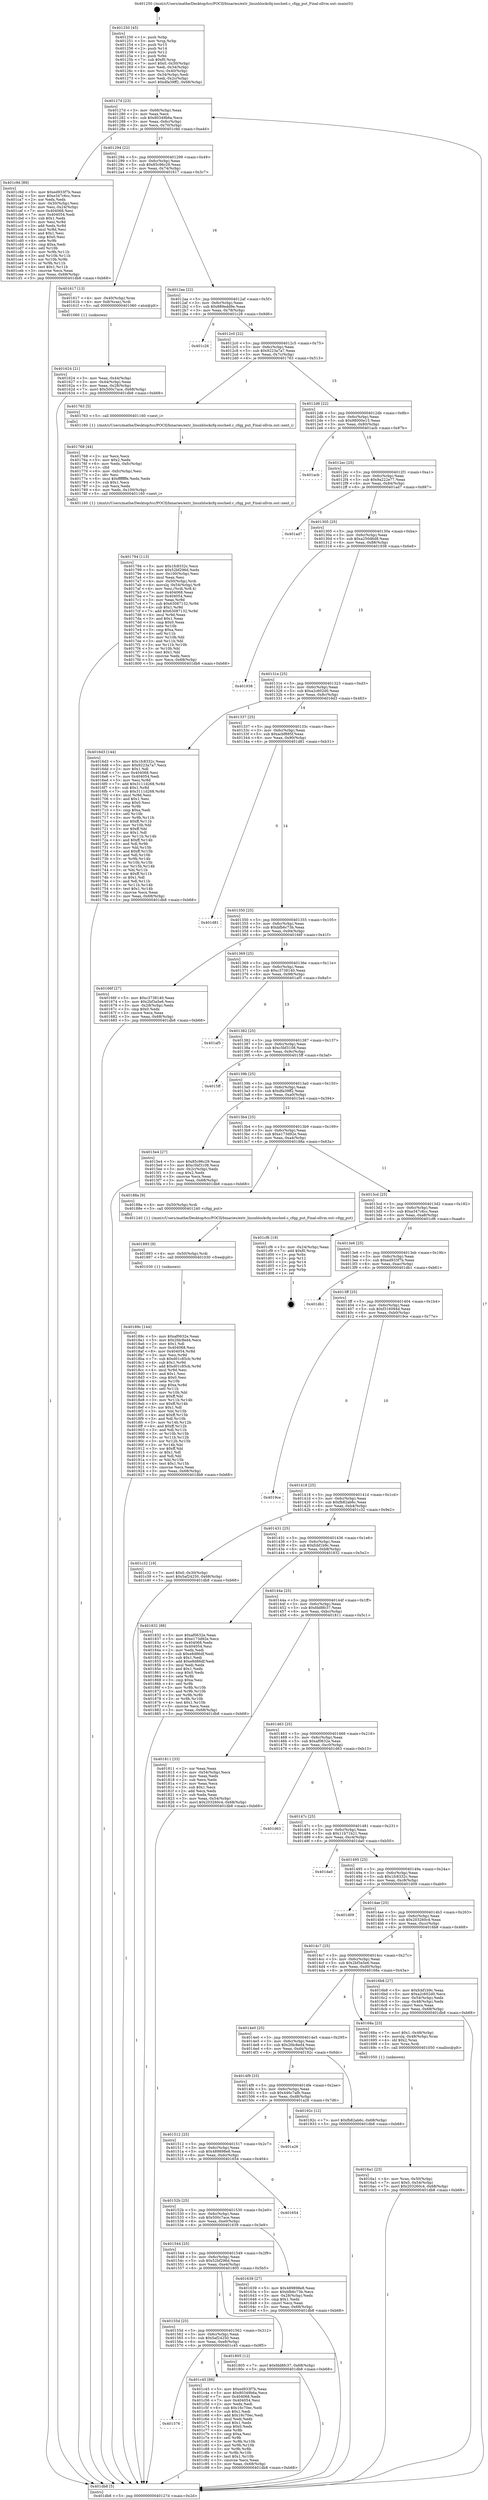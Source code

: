 digraph "0x401250" {
  label = "0x401250 (/mnt/c/Users/mathe/Desktop/tcc/POCII/binaries/extr_linuxblockcfq-iosched.c_cfqg_put_Final-ollvm.out::main(0))"
  labelloc = "t"
  node[shape=record]

  Entry [label="",width=0.3,height=0.3,shape=circle,fillcolor=black,style=filled]
  "0x40127d" [label="{
     0x40127d [23]\l
     | [instrs]\l
     &nbsp;&nbsp;0x40127d \<+3\>: mov -0x68(%rbp),%eax\l
     &nbsp;&nbsp;0x401280 \<+2\>: mov %eax,%ecx\l
     &nbsp;&nbsp;0x401282 \<+6\>: sub $0x80349b6a,%ecx\l
     &nbsp;&nbsp;0x401288 \<+3\>: mov %eax,-0x6c(%rbp)\l
     &nbsp;&nbsp;0x40128b \<+3\>: mov %ecx,-0x70(%rbp)\l
     &nbsp;&nbsp;0x40128e \<+6\>: je 0000000000401c9d \<main+0xa4d\>\l
  }"]
  "0x401c9d" [label="{
     0x401c9d [89]\l
     | [instrs]\l
     &nbsp;&nbsp;0x401c9d \<+5\>: mov $0xed933f7b,%eax\l
     &nbsp;&nbsp;0x401ca2 \<+5\>: mov $0xe347c6cc,%ecx\l
     &nbsp;&nbsp;0x401ca7 \<+2\>: xor %edx,%edx\l
     &nbsp;&nbsp;0x401ca9 \<+3\>: mov -0x30(%rbp),%esi\l
     &nbsp;&nbsp;0x401cac \<+3\>: mov %esi,-0x24(%rbp)\l
     &nbsp;&nbsp;0x401caf \<+7\>: mov 0x404068,%esi\l
     &nbsp;&nbsp;0x401cb6 \<+7\>: mov 0x404054,%edi\l
     &nbsp;&nbsp;0x401cbd \<+3\>: sub $0x1,%edx\l
     &nbsp;&nbsp;0x401cc0 \<+3\>: mov %esi,%r8d\l
     &nbsp;&nbsp;0x401cc3 \<+3\>: add %edx,%r8d\l
     &nbsp;&nbsp;0x401cc6 \<+4\>: imul %r8d,%esi\l
     &nbsp;&nbsp;0x401cca \<+3\>: and $0x1,%esi\l
     &nbsp;&nbsp;0x401ccd \<+3\>: cmp $0x0,%esi\l
     &nbsp;&nbsp;0x401cd0 \<+4\>: sete %r9b\l
     &nbsp;&nbsp;0x401cd4 \<+3\>: cmp $0xa,%edi\l
     &nbsp;&nbsp;0x401cd7 \<+4\>: setl %r10b\l
     &nbsp;&nbsp;0x401cdb \<+3\>: mov %r9b,%r11b\l
     &nbsp;&nbsp;0x401cde \<+3\>: and %r10b,%r11b\l
     &nbsp;&nbsp;0x401ce1 \<+3\>: xor %r10b,%r9b\l
     &nbsp;&nbsp;0x401ce4 \<+3\>: or %r9b,%r11b\l
     &nbsp;&nbsp;0x401ce7 \<+4\>: test $0x1,%r11b\l
     &nbsp;&nbsp;0x401ceb \<+3\>: cmovne %ecx,%eax\l
     &nbsp;&nbsp;0x401cee \<+3\>: mov %eax,-0x68(%rbp)\l
     &nbsp;&nbsp;0x401cf1 \<+5\>: jmp 0000000000401db8 \<main+0xb68\>\l
  }"]
  "0x401294" [label="{
     0x401294 [22]\l
     | [instrs]\l
     &nbsp;&nbsp;0x401294 \<+5\>: jmp 0000000000401299 \<main+0x49\>\l
     &nbsp;&nbsp;0x401299 \<+3\>: mov -0x6c(%rbp),%eax\l
     &nbsp;&nbsp;0x40129c \<+5\>: sub $0x85c96c29,%eax\l
     &nbsp;&nbsp;0x4012a1 \<+3\>: mov %eax,-0x74(%rbp)\l
     &nbsp;&nbsp;0x4012a4 \<+6\>: je 0000000000401617 \<main+0x3c7\>\l
  }"]
  Exit [label="",width=0.3,height=0.3,shape=circle,fillcolor=black,style=filled,peripheries=2]
  "0x401617" [label="{
     0x401617 [13]\l
     | [instrs]\l
     &nbsp;&nbsp;0x401617 \<+4\>: mov -0x40(%rbp),%rax\l
     &nbsp;&nbsp;0x40161b \<+4\>: mov 0x8(%rax),%rdi\l
     &nbsp;&nbsp;0x40161f \<+5\>: call 0000000000401060 \<atoi@plt\>\l
     | [calls]\l
     &nbsp;&nbsp;0x401060 \{1\} (unknown)\l
  }"]
  "0x4012aa" [label="{
     0x4012aa [22]\l
     | [instrs]\l
     &nbsp;&nbsp;0x4012aa \<+5\>: jmp 00000000004012af \<main+0x5f\>\l
     &nbsp;&nbsp;0x4012af \<+3\>: mov -0x6c(%rbp),%eax\l
     &nbsp;&nbsp;0x4012b2 \<+5\>: sub $0x889edd9e,%eax\l
     &nbsp;&nbsp;0x4012b7 \<+3\>: mov %eax,-0x78(%rbp)\l
     &nbsp;&nbsp;0x4012ba \<+6\>: je 0000000000401c26 \<main+0x9d6\>\l
  }"]
  "0x401576" [label="{
     0x401576\l
  }", style=dashed]
  "0x401c26" [label="{
     0x401c26\l
  }", style=dashed]
  "0x4012c0" [label="{
     0x4012c0 [22]\l
     | [instrs]\l
     &nbsp;&nbsp;0x4012c0 \<+5\>: jmp 00000000004012c5 \<main+0x75\>\l
     &nbsp;&nbsp;0x4012c5 \<+3\>: mov -0x6c(%rbp),%eax\l
     &nbsp;&nbsp;0x4012c8 \<+5\>: sub $0x9223a7a7,%eax\l
     &nbsp;&nbsp;0x4012cd \<+3\>: mov %eax,-0x7c(%rbp)\l
     &nbsp;&nbsp;0x4012d0 \<+6\>: je 0000000000401763 \<main+0x513\>\l
  }"]
  "0x401c45" [label="{
     0x401c45 [88]\l
     | [instrs]\l
     &nbsp;&nbsp;0x401c45 \<+5\>: mov $0xed933f7b,%eax\l
     &nbsp;&nbsp;0x401c4a \<+5\>: mov $0x80349b6a,%ecx\l
     &nbsp;&nbsp;0x401c4f \<+7\>: mov 0x404068,%edx\l
     &nbsp;&nbsp;0x401c56 \<+7\>: mov 0x404054,%esi\l
     &nbsp;&nbsp;0x401c5d \<+2\>: mov %edx,%edi\l
     &nbsp;&nbsp;0x401c5f \<+6\>: sub $0x16c70ec,%edi\l
     &nbsp;&nbsp;0x401c65 \<+3\>: sub $0x1,%edi\l
     &nbsp;&nbsp;0x401c68 \<+6\>: add $0x16c70ec,%edi\l
     &nbsp;&nbsp;0x401c6e \<+3\>: imul %edi,%edx\l
     &nbsp;&nbsp;0x401c71 \<+3\>: and $0x1,%edx\l
     &nbsp;&nbsp;0x401c74 \<+3\>: cmp $0x0,%edx\l
     &nbsp;&nbsp;0x401c77 \<+4\>: sete %r8b\l
     &nbsp;&nbsp;0x401c7b \<+3\>: cmp $0xa,%esi\l
     &nbsp;&nbsp;0x401c7e \<+4\>: setl %r9b\l
     &nbsp;&nbsp;0x401c82 \<+3\>: mov %r8b,%r10b\l
     &nbsp;&nbsp;0x401c85 \<+3\>: and %r9b,%r10b\l
     &nbsp;&nbsp;0x401c88 \<+3\>: xor %r9b,%r8b\l
     &nbsp;&nbsp;0x401c8b \<+3\>: or %r8b,%r10b\l
     &nbsp;&nbsp;0x401c8e \<+4\>: test $0x1,%r10b\l
     &nbsp;&nbsp;0x401c92 \<+3\>: cmovne %ecx,%eax\l
     &nbsp;&nbsp;0x401c95 \<+3\>: mov %eax,-0x68(%rbp)\l
     &nbsp;&nbsp;0x401c98 \<+5\>: jmp 0000000000401db8 \<main+0xb68\>\l
  }"]
  "0x401763" [label="{
     0x401763 [5]\l
     | [instrs]\l
     &nbsp;&nbsp;0x401763 \<+5\>: call 0000000000401160 \<next_i\>\l
     | [calls]\l
     &nbsp;&nbsp;0x401160 \{1\} (/mnt/c/Users/mathe/Desktop/tcc/POCII/binaries/extr_linuxblockcfq-iosched.c_cfqg_put_Final-ollvm.out::next_i)\l
  }"]
  "0x4012d6" [label="{
     0x4012d6 [22]\l
     | [instrs]\l
     &nbsp;&nbsp;0x4012d6 \<+5\>: jmp 00000000004012db \<main+0x8b\>\l
     &nbsp;&nbsp;0x4012db \<+3\>: mov -0x6c(%rbp),%eax\l
     &nbsp;&nbsp;0x4012de \<+5\>: sub $0x98000e15,%eax\l
     &nbsp;&nbsp;0x4012e3 \<+3\>: mov %eax,-0x80(%rbp)\l
     &nbsp;&nbsp;0x4012e6 \<+6\>: je 0000000000401acb \<main+0x87b\>\l
  }"]
  "0x40189c" [label="{
     0x40189c [144]\l
     | [instrs]\l
     &nbsp;&nbsp;0x40189c \<+5\>: mov $0xaf0632e,%eax\l
     &nbsp;&nbsp;0x4018a1 \<+5\>: mov $0x2fdc8ed4,%ecx\l
     &nbsp;&nbsp;0x4018a6 \<+2\>: mov $0x1,%dl\l
     &nbsp;&nbsp;0x4018a8 \<+7\>: mov 0x404068,%esi\l
     &nbsp;&nbsp;0x4018af \<+8\>: mov 0x404054,%r8d\l
     &nbsp;&nbsp;0x4018b7 \<+3\>: mov %esi,%r9d\l
     &nbsp;&nbsp;0x4018ba \<+7\>: sub $0xd01c85cb,%r9d\l
     &nbsp;&nbsp;0x4018c1 \<+4\>: sub $0x1,%r9d\l
     &nbsp;&nbsp;0x4018c5 \<+7\>: add $0xd01c85cb,%r9d\l
     &nbsp;&nbsp;0x4018cc \<+4\>: imul %r9d,%esi\l
     &nbsp;&nbsp;0x4018d0 \<+3\>: and $0x1,%esi\l
     &nbsp;&nbsp;0x4018d3 \<+3\>: cmp $0x0,%esi\l
     &nbsp;&nbsp;0x4018d6 \<+4\>: sete %r10b\l
     &nbsp;&nbsp;0x4018da \<+4\>: cmp $0xa,%r8d\l
     &nbsp;&nbsp;0x4018de \<+4\>: setl %r11b\l
     &nbsp;&nbsp;0x4018e2 \<+3\>: mov %r10b,%bl\l
     &nbsp;&nbsp;0x4018e5 \<+3\>: xor $0xff,%bl\l
     &nbsp;&nbsp;0x4018e8 \<+3\>: mov %r11b,%r14b\l
     &nbsp;&nbsp;0x4018eb \<+4\>: xor $0xff,%r14b\l
     &nbsp;&nbsp;0x4018ef \<+3\>: xor $0x1,%dl\l
     &nbsp;&nbsp;0x4018f2 \<+3\>: mov %bl,%r15b\l
     &nbsp;&nbsp;0x4018f5 \<+4\>: and $0xff,%r15b\l
     &nbsp;&nbsp;0x4018f9 \<+3\>: and %dl,%r10b\l
     &nbsp;&nbsp;0x4018fc \<+3\>: mov %r14b,%r12b\l
     &nbsp;&nbsp;0x4018ff \<+4\>: and $0xff,%r12b\l
     &nbsp;&nbsp;0x401903 \<+3\>: and %dl,%r11b\l
     &nbsp;&nbsp;0x401906 \<+3\>: or %r10b,%r15b\l
     &nbsp;&nbsp;0x401909 \<+3\>: or %r11b,%r12b\l
     &nbsp;&nbsp;0x40190c \<+3\>: xor %r12b,%r15b\l
     &nbsp;&nbsp;0x40190f \<+3\>: or %r14b,%bl\l
     &nbsp;&nbsp;0x401912 \<+3\>: xor $0xff,%bl\l
     &nbsp;&nbsp;0x401915 \<+3\>: or $0x1,%dl\l
     &nbsp;&nbsp;0x401918 \<+2\>: and %dl,%bl\l
     &nbsp;&nbsp;0x40191a \<+3\>: or %bl,%r15b\l
     &nbsp;&nbsp;0x40191d \<+4\>: test $0x1,%r15b\l
     &nbsp;&nbsp;0x401921 \<+3\>: cmovne %ecx,%eax\l
     &nbsp;&nbsp;0x401924 \<+3\>: mov %eax,-0x68(%rbp)\l
     &nbsp;&nbsp;0x401927 \<+5\>: jmp 0000000000401db8 \<main+0xb68\>\l
  }"]
  "0x401acb" [label="{
     0x401acb\l
  }", style=dashed]
  "0x4012ec" [label="{
     0x4012ec [25]\l
     | [instrs]\l
     &nbsp;&nbsp;0x4012ec \<+5\>: jmp 00000000004012f1 \<main+0xa1\>\l
     &nbsp;&nbsp;0x4012f1 \<+3\>: mov -0x6c(%rbp),%eax\l
     &nbsp;&nbsp;0x4012f4 \<+5\>: sub $0x9a222e77,%eax\l
     &nbsp;&nbsp;0x4012f9 \<+6\>: mov %eax,-0x84(%rbp)\l
     &nbsp;&nbsp;0x4012ff \<+6\>: je 0000000000401ad7 \<main+0x887\>\l
  }"]
  "0x401893" [label="{
     0x401893 [9]\l
     | [instrs]\l
     &nbsp;&nbsp;0x401893 \<+4\>: mov -0x50(%rbp),%rdi\l
     &nbsp;&nbsp;0x401897 \<+5\>: call 0000000000401030 \<free@plt\>\l
     | [calls]\l
     &nbsp;&nbsp;0x401030 \{1\} (unknown)\l
  }"]
  "0x401ad7" [label="{
     0x401ad7\l
  }", style=dashed]
  "0x401305" [label="{
     0x401305 [25]\l
     | [instrs]\l
     &nbsp;&nbsp;0x401305 \<+5\>: jmp 000000000040130a \<main+0xba\>\l
     &nbsp;&nbsp;0x40130a \<+3\>: mov -0x6c(%rbp),%eax\l
     &nbsp;&nbsp;0x40130d \<+5\>: sub $0xa250d6d8,%eax\l
     &nbsp;&nbsp;0x401312 \<+6\>: mov %eax,-0x88(%rbp)\l
     &nbsp;&nbsp;0x401318 \<+6\>: je 0000000000401938 \<main+0x6e8\>\l
  }"]
  "0x40155d" [label="{
     0x40155d [25]\l
     | [instrs]\l
     &nbsp;&nbsp;0x40155d \<+5\>: jmp 0000000000401562 \<main+0x312\>\l
     &nbsp;&nbsp;0x401562 \<+3\>: mov -0x6c(%rbp),%eax\l
     &nbsp;&nbsp;0x401565 \<+5\>: sub $0x5af24250,%eax\l
     &nbsp;&nbsp;0x40156a \<+6\>: mov %eax,-0xe8(%rbp)\l
     &nbsp;&nbsp;0x401570 \<+6\>: je 0000000000401c45 \<main+0x9f5\>\l
  }"]
  "0x401938" [label="{
     0x401938\l
  }", style=dashed]
  "0x40131e" [label="{
     0x40131e [25]\l
     | [instrs]\l
     &nbsp;&nbsp;0x40131e \<+5\>: jmp 0000000000401323 \<main+0xd3\>\l
     &nbsp;&nbsp;0x401323 \<+3\>: mov -0x6c(%rbp),%eax\l
     &nbsp;&nbsp;0x401326 \<+5\>: sub $0xa2c602d0,%eax\l
     &nbsp;&nbsp;0x40132b \<+6\>: mov %eax,-0x8c(%rbp)\l
     &nbsp;&nbsp;0x401331 \<+6\>: je 00000000004016d3 \<main+0x483\>\l
  }"]
  "0x401805" [label="{
     0x401805 [12]\l
     | [instrs]\l
     &nbsp;&nbsp;0x401805 \<+7\>: movl $0xfdd8fc37,-0x68(%rbp)\l
     &nbsp;&nbsp;0x40180c \<+5\>: jmp 0000000000401db8 \<main+0xb68\>\l
  }"]
  "0x4016d3" [label="{
     0x4016d3 [144]\l
     | [instrs]\l
     &nbsp;&nbsp;0x4016d3 \<+5\>: mov $0x1fc8332c,%eax\l
     &nbsp;&nbsp;0x4016d8 \<+5\>: mov $0x9223a7a7,%ecx\l
     &nbsp;&nbsp;0x4016dd \<+2\>: mov $0x1,%dl\l
     &nbsp;&nbsp;0x4016df \<+7\>: mov 0x404068,%esi\l
     &nbsp;&nbsp;0x4016e6 \<+7\>: mov 0x404054,%edi\l
     &nbsp;&nbsp;0x4016ed \<+3\>: mov %esi,%r8d\l
     &nbsp;&nbsp;0x4016f0 \<+7\>: add $0x3111d268,%r8d\l
     &nbsp;&nbsp;0x4016f7 \<+4\>: sub $0x1,%r8d\l
     &nbsp;&nbsp;0x4016fb \<+7\>: sub $0x3111d268,%r8d\l
     &nbsp;&nbsp;0x401702 \<+4\>: imul %r8d,%esi\l
     &nbsp;&nbsp;0x401706 \<+3\>: and $0x1,%esi\l
     &nbsp;&nbsp;0x401709 \<+3\>: cmp $0x0,%esi\l
     &nbsp;&nbsp;0x40170c \<+4\>: sete %r9b\l
     &nbsp;&nbsp;0x401710 \<+3\>: cmp $0xa,%edi\l
     &nbsp;&nbsp;0x401713 \<+4\>: setl %r10b\l
     &nbsp;&nbsp;0x401717 \<+3\>: mov %r9b,%r11b\l
     &nbsp;&nbsp;0x40171a \<+4\>: xor $0xff,%r11b\l
     &nbsp;&nbsp;0x40171e \<+3\>: mov %r10b,%bl\l
     &nbsp;&nbsp;0x401721 \<+3\>: xor $0xff,%bl\l
     &nbsp;&nbsp;0x401724 \<+3\>: xor $0x1,%dl\l
     &nbsp;&nbsp;0x401727 \<+3\>: mov %r11b,%r14b\l
     &nbsp;&nbsp;0x40172a \<+4\>: and $0xff,%r14b\l
     &nbsp;&nbsp;0x40172e \<+3\>: and %dl,%r9b\l
     &nbsp;&nbsp;0x401731 \<+3\>: mov %bl,%r15b\l
     &nbsp;&nbsp;0x401734 \<+4\>: and $0xff,%r15b\l
     &nbsp;&nbsp;0x401738 \<+3\>: and %dl,%r10b\l
     &nbsp;&nbsp;0x40173b \<+3\>: or %r9b,%r14b\l
     &nbsp;&nbsp;0x40173e \<+3\>: or %r10b,%r15b\l
     &nbsp;&nbsp;0x401741 \<+3\>: xor %r15b,%r14b\l
     &nbsp;&nbsp;0x401744 \<+3\>: or %bl,%r11b\l
     &nbsp;&nbsp;0x401747 \<+4\>: xor $0xff,%r11b\l
     &nbsp;&nbsp;0x40174b \<+3\>: or $0x1,%dl\l
     &nbsp;&nbsp;0x40174e \<+3\>: and %dl,%r11b\l
     &nbsp;&nbsp;0x401751 \<+3\>: or %r11b,%r14b\l
     &nbsp;&nbsp;0x401754 \<+4\>: test $0x1,%r14b\l
     &nbsp;&nbsp;0x401758 \<+3\>: cmovne %ecx,%eax\l
     &nbsp;&nbsp;0x40175b \<+3\>: mov %eax,-0x68(%rbp)\l
     &nbsp;&nbsp;0x40175e \<+5\>: jmp 0000000000401db8 \<main+0xb68\>\l
  }"]
  "0x401337" [label="{
     0x401337 [25]\l
     | [instrs]\l
     &nbsp;&nbsp;0x401337 \<+5\>: jmp 000000000040133c \<main+0xec\>\l
     &nbsp;&nbsp;0x40133c \<+3\>: mov -0x6c(%rbp),%eax\l
     &nbsp;&nbsp;0x40133f \<+5\>: sub $0xacbf885f,%eax\l
     &nbsp;&nbsp;0x401344 \<+6\>: mov %eax,-0x90(%rbp)\l
     &nbsp;&nbsp;0x40134a \<+6\>: je 0000000000401d81 \<main+0xb31\>\l
  }"]
  "0x401794" [label="{
     0x401794 [113]\l
     | [instrs]\l
     &nbsp;&nbsp;0x401794 \<+5\>: mov $0x1fc8332c,%ecx\l
     &nbsp;&nbsp;0x401799 \<+5\>: mov $0x52bf296d,%edx\l
     &nbsp;&nbsp;0x40179e \<+6\>: mov -0x100(%rbp),%esi\l
     &nbsp;&nbsp;0x4017a4 \<+3\>: imul %eax,%esi\l
     &nbsp;&nbsp;0x4017a7 \<+4\>: mov -0x50(%rbp),%rdi\l
     &nbsp;&nbsp;0x4017ab \<+4\>: movslq -0x54(%rbp),%r8\l
     &nbsp;&nbsp;0x4017af \<+4\>: mov %esi,(%rdi,%r8,4)\l
     &nbsp;&nbsp;0x4017b3 \<+7\>: mov 0x404068,%eax\l
     &nbsp;&nbsp;0x4017ba \<+7\>: mov 0x404054,%esi\l
     &nbsp;&nbsp;0x4017c1 \<+3\>: mov %eax,%r9d\l
     &nbsp;&nbsp;0x4017c4 \<+7\>: sub $0x63087132,%r9d\l
     &nbsp;&nbsp;0x4017cb \<+4\>: sub $0x1,%r9d\l
     &nbsp;&nbsp;0x4017cf \<+7\>: add $0x63087132,%r9d\l
     &nbsp;&nbsp;0x4017d6 \<+4\>: imul %r9d,%eax\l
     &nbsp;&nbsp;0x4017da \<+3\>: and $0x1,%eax\l
     &nbsp;&nbsp;0x4017dd \<+3\>: cmp $0x0,%eax\l
     &nbsp;&nbsp;0x4017e0 \<+4\>: sete %r10b\l
     &nbsp;&nbsp;0x4017e4 \<+3\>: cmp $0xa,%esi\l
     &nbsp;&nbsp;0x4017e7 \<+4\>: setl %r11b\l
     &nbsp;&nbsp;0x4017eb \<+3\>: mov %r10b,%bl\l
     &nbsp;&nbsp;0x4017ee \<+3\>: and %r11b,%bl\l
     &nbsp;&nbsp;0x4017f1 \<+3\>: xor %r11b,%r10b\l
     &nbsp;&nbsp;0x4017f4 \<+3\>: or %r10b,%bl\l
     &nbsp;&nbsp;0x4017f7 \<+3\>: test $0x1,%bl\l
     &nbsp;&nbsp;0x4017fa \<+3\>: cmovne %edx,%ecx\l
     &nbsp;&nbsp;0x4017fd \<+3\>: mov %ecx,-0x68(%rbp)\l
     &nbsp;&nbsp;0x401800 \<+5\>: jmp 0000000000401db8 \<main+0xb68\>\l
  }"]
  "0x401d81" [label="{
     0x401d81\l
  }", style=dashed]
  "0x401350" [label="{
     0x401350 [25]\l
     | [instrs]\l
     &nbsp;&nbsp;0x401350 \<+5\>: jmp 0000000000401355 \<main+0x105\>\l
     &nbsp;&nbsp;0x401355 \<+3\>: mov -0x6c(%rbp),%eax\l
     &nbsp;&nbsp;0x401358 \<+5\>: sub $0xbfb6c73b,%eax\l
     &nbsp;&nbsp;0x40135d \<+6\>: mov %eax,-0x94(%rbp)\l
     &nbsp;&nbsp;0x401363 \<+6\>: je 000000000040166f \<main+0x41f\>\l
  }"]
  "0x401768" [label="{
     0x401768 [44]\l
     | [instrs]\l
     &nbsp;&nbsp;0x401768 \<+2\>: xor %ecx,%ecx\l
     &nbsp;&nbsp;0x40176a \<+5\>: mov $0x2,%edx\l
     &nbsp;&nbsp;0x40176f \<+6\>: mov %edx,-0xfc(%rbp)\l
     &nbsp;&nbsp;0x401775 \<+1\>: cltd\l
     &nbsp;&nbsp;0x401776 \<+6\>: mov -0xfc(%rbp),%esi\l
     &nbsp;&nbsp;0x40177c \<+2\>: idiv %esi\l
     &nbsp;&nbsp;0x40177e \<+6\>: imul $0xfffffffe,%edx,%edx\l
     &nbsp;&nbsp;0x401784 \<+3\>: sub $0x1,%ecx\l
     &nbsp;&nbsp;0x401787 \<+2\>: sub %ecx,%edx\l
     &nbsp;&nbsp;0x401789 \<+6\>: mov %edx,-0x100(%rbp)\l
     &nbsp;&nbsp;0x40178f \<+5\>: call 0000000000401160 \<next_i\>\l
     | [calls]\l
     &nbsp;&nbsp;0x401160 \{1\} (/mnt/c/Users/mathe/Desktop/tcc/POCII/binaries/extr_linuxblockcfq-iosched.c_cfqg_put_Final-ollvm.out::next_i)\l
  }"]
  "0x40166f" [label="{
     0x40166f [27]\l
     | [instrs]\l
     &nbsp;&nbsp;0x40166f \<+5\>: mov $0xc3738140,%eax\l
     &nbsp;&nbsp;0x401674 \<+5\>: mov $0x2bf3a5e6,%ecx\l
     &nbsp;&nbsp;0x401679 \<+3\>: mov -0x28(%rbp),%edx\l
     &nbsp;&nbsp;0x40167c \<+3\>: cmp $0x0,%edx\l
     &nbsp;&nbsp;0x40167f \<+3\>: cmove %ecx,%eax\l
     &nbsp;&nbsp;0x401682 \<+3\>: mov %eax,-0x68(%rbp)\l
     &nbsp;&nbsp;0x401685 \<+5\>: jmp 0000000000401db8 \<main+0xb68\>\l
  }"]
  "0x401369" [label="{
     0x401369 [25]\l
     | [instrs]\l
     &nbsp;&nbsp;0x401369 \<+5\>: jmp 000000000040136e \<main+0x11e\>\l
     &nbsp;&nbsp;0x40136e \<+3\>: mov -0x6c(%rbp),%eax\l
     &nbsp;&nbsp;0x401371 \<+5\>: sub $0xc3738140,%eax\l
     &nbsp;&nbsp;0x401376 \<+6\>: mov %eax,-0x98(%rbp)\l
     &nbsp;&nbsp;0x40137c \<+6\>: je 0000000000401af5 \<main+0x8a5\>\l
  }"]
  "0x4016a1" [label="{
     0x4016a1 [23]\l
     | [instrs]\l
     &nbsp;&nbsp;0x4016a1 \<+4\>: mov %rax,-0x50(%rbp)\l
     &nbsp;&nbsp;0x4016a5 \<+7\>: movl $0x0,-0x54(%rbp)\l
     &nbsp;&nbsp;0x4016ac \<+7\>: movl $0x203260c4,-0x68(%rbp)\l
     &nbsp;&nbsp;0x4016b3 \<+5\>: jmp 0000000000401db8 \<main+0xb68\>\l
  }"]
  "0x401af5" [label="{
     0x401af5\l
  }", style=dashed]
  "0x401382" [label="{
     0x401382 [25]\l
     | [instrs]\l
     &nbsp;&nbsp;0x401382 \<+5\>: jmp 0000000000401387 \<main+0x137\>\l
     &nbsp;&nbsp;0x401387 \<+3\>: mov -0x6c(%rbp),%eax\l
     &nbsp;&nbsp;0x40138a \<+5\>: sub $0xc5bf3108,%eax\l
     &nbsp;&nbsp;0x40138f \<+6\>: mov %eax,-0x9c(%rbp)\l
     &nbsp;&nbsp;0x401395 \<+6\>: je 00000000004015ff \<main+0x3af\>\l
  }"]
  "0x401544" [label="{
     0x401544 [25]\l
     | [instrs]\l
     &nbsp;&nbsp;0x401544 \<+5\>: jmp 0000000000401549 \<main+0x2f9\>\l
     &nbsp;&nbsp;0x401549 \<+3\>: mov -0x6c(%rbp),%eax\l
     &nbsp;&nbsp;0x40154c \<+5\>: sub $0x52bf296d,%eax\l
     &nbsp;&nbsp;0x401551 \<+6\>: mov %eax,-0xe4(%rbp)\l
     &nbsp;&nbsp;0x401557 \<+6\>: je 0000000000401805 \<main+0x5b5\>\l
  }"]
  "0x4015ff" [label="{
     0x4015ff\l
  }", style=dashed]
  "0x40139b" [label="{
     0x40139b [25]\l
     | [instrs]\l
     &nbsp;&nbsp;0x40139b \<+5\>: jmp 00000000004013a0 \<main+0x150\>\l
     &nbsp;&nbsp;0x4013a0 \<+3\>: mov -0x6c(%rbp),%eax\l
     &nbsp;&nbsp;0x4013a3 \<+5\>: sub $0xdfa39ff2,%eax\l
     &nbsp;&nbsp;0x4013a8 \<+6\>: mov %eax,-0xa0(%rbp)\l
     &nbsp;&nbsp;0x4013ae \<+6\>: je 00000000004015e4 \<main+0x394\>\l
  }"]
  "0x401639" [label="{
     0x401639 [27]\l
     | [instrs]\l
     &nbsp;&nbsp;0x401639 \<+5\>: mov $0x489898e8,%eax\l
     &nbsp;&nbsp;0x40163e \<+5\>: mov $0xbfb6c73b,%ecx\l
     &nbsp;&nbsp;0x401643 \<+3\>: mov -0x28(%rbp),%edx\l
     &nbsp;&nbsp;0x401646 \<+3\>: cmp $0x1,%edx\l
     &nbsp;&nbsp;0x401649 \<+3\>: cmovl %ecx,%eax\l
     &nbsp;&nbsp;0x40164c \<+3\>: mov %eax,-0x68(%rbp)\l
     &nbsp;&nbsp;0x40164f \<+5\>: jmp 0000000000401db8 \<main+0xb68\>\l
  }"]
  "0x4015e4" [label="{
     0x4015e4 [27]\l
     | [instrs]\l
     &nbsp;&nbsp;0x4015e4 \<+5\>: mov $0x85c96c29,%eax\l
     &nbsp;&nbsp;0x4015e9 \<+5\>: mov $0xc5bf3108,%ecx\l
     &nbsp;&nbsp;0x4015ee \<+3\>: mov -0x2c(%rbp),%edx\l
     &nbsp;&nbsp;0x4015f1 \<+3\>: cmp $0x2,%edx\l
     &nbsp;&nbsp;0x4015f4 \<+3\>: cmovne %ecx,%eax\l
     &nbsp;&nbsp;0x4015f7 \<+3\>: mov %eax,-0x68(%rbp)\l
     &nbsp;&nbsp;0x4015fa \<+5\>: jmp 0000000000401db8 \<main+0xb68\>\l
  }"]
  "0x4013b4" [label="{
     0x4013b4 [25]\l
     | [instrs]\l
     &nbsp;&nbsp;0x4013b4 \<+5\>: jmp 00000000004013b9 \<main+0x169\>\l
     &nbsp;&nbsp;0x4013b9 \<+3\>: mov -0x6c(%rbp),%eax\l
     &nbsp;&nbsp;0x4013bc \<+5\>: sub $0xe173d92e,%eax\l
     &nbsp;&nbsp;0x4013c1 \<+6\>: mov %eax,-0xa4(%rbp)\l
     &nbsp;&nbsp;0x4013c7 \<+6\>: je 000000000040188a \<main+0x63a\>\l
  }"]
  "0x401db8" [label="{
     0x401db8 [5]\l
     | [instrs]\l
     &nbsp;&nbsp;0x401db8 \<+5\>: jmp 000000000040127d \<main+0x2d\>\l
  }"]
  "0x401250" [label="{
     0x401250 [45]\l
     | [instrs]\l
     &nbsp;&nbsp;0x401250 \<+1\>: push %rbp\l
     &nbsp;&nbsp;0x401251 \<+3\>: mov %rsp,%rbp\l
     &nbsp;&nbsp;0x401254 \<+2\>: push %r15\l
     &nbsp;&nbsp;0x401256 \<+2\>: push %r14\l
     &nbsp;&nbsp;0x401258 \<+2\>: push %r12\l
     &nbsp;&nbsp;0x40125a \<+1\>: push %rbx\l
     &nbsp;&nbsp;0x40125b \<+7\>: sub $0xf0,%rsp\l
     &nbsp;&nbsp;0x401262 \<+7\>: movl $0x0,-0x30(%rbp)\l
     &nbsp;&nbsp;0x401269 \<+3\>: mov %edi,-0x34(%rbp)\l
     &nbsp;&nbsp;0x40126c \<+4\>: mov %rsi,-0x40(%rbp)\l
     &nbsp;&nbsp;0x401270 \<+3\>: mov -0x34(%rbp),%edi\l
     &nbsp;&nbsp;0x401273 \<+3\>: mov %edi,-0x2c(%rbp)\l
     &nbsp;&nbsp;0x401276 \<+7\>: movl $0xdfa39ff2,-0x68(%rbp)\l
  }"]
  "0x401624" [label="{
     0x401624 [21]\l
     | [instrs]\l
     &nbsp;&nbsp;0x401624 \<+3\>: mov %eax,-0x44(%rbp)\l
     &nbsp;&nbsp;0x401627 \<+3\>: mov -0x44(%rbp),%eax\l
     &nbsp;&nbsp;0x40162a \<+3\>: mov %eax,-0x28(%rbp)\l
     &nbsp;&nbsp;0x40162d \<+7\>: movl $0x500c7ace,-0x68(%rbp)\l
     &nbsp;&nbsp;0x401634 \<+5\>: jmp 0000000000401db8 \<main+0xb68\>\l
  }"]
  "0x40152b" [label="{
     0x40152b [25]\l
     | [instrs]\l
     &nbsp;&nbsp;0x40152b \<+5\>: jmp 0000000000401530 \<main+0x2e0\>\l
     &nbsp;&nbsp;0x401530 \<+3\>: mov -0x6c(%rbp),%eax\l
     &nbsp;&nbsp;0x401533 \<+5\>: sub $0x500c7ace,%eax\l
     &nbsp;&nbsp;0x401538 \<+6\>: mov %eax,-0xe0(%rbp)\l
     &nbsp;&nbsp;0x40153e \<+6\>: je 0000000000401639 \<main+0x3e9\>\l
  }"]
  "0x40188a" [label="{
     0x40188a [9]\l
     | [instrs]\l
     &nbsp;&nbsp;0x40188a \<+4\>: mov -0x50(%rbp),%rdi\l
     &nbsp;&nbsp;0x40188e \<+5\>: call 0000000000401240 \<cfqg_put\>\l
     | [calls]\l
     &nbsp;&nbsp;0x401240 \{1\} (/mnt/c/Users/mathe/Desktop/tcc/POCII/binaries/extr_linuxblockcfq-iosched.c_cfqg_put_Final-ollvm.out::cfqg_put)\l
  }"]
  "0x4013cd" [label="{
     0x4013cd [25]\l
     | [instrs]\l
     &nbsp;&nbsp;0x4013cd \<+5\>: jmp 00000000004013d2 \<main+0x182\>\l
     &nbsp;&nbsp;0x4013d2 \<+3\>: mov -0x6c(%rbp),%eax\l
     &nbsp;&nbsp;0x4013d5 \<+5\>: sub $0xe347c6cc,%eax\l
     &nbsp;&nbsp;0x4013da \<+6\>: mov %eax,-0xa8(%rbp)\l
     &nbsp;&nbsp;0x4013e0 \<+6\>: je 0000000000401cf6 \<main+0xaa6\>\l
  }"]
  "0x401654" [label="{
     0x401654\l
  }", style=dashed]
  "0x401cf6" [label="{
     0x401cf6 [19]\l
     | [instrs]\l
     &nbsp;&nbsp;0x401cf6 \<+3\>: mov -0x24(%rbp),%eax\l
     &nbsp;&nbsp;0x401cf9 \<+7\>: add $0xf0,%rsp\l
     &nbsp;&nbsp;0x401d00 \<+1\>: pop %rbx\l
     &nbsp;&nbsp;0x401d01 \<+2\>: pop %r12\l
     &nbsp;&nbsp;0x401d03 \<+2\>: pop %r14\l
     &nbsp;&nbsp;0x401d05 \<+2\>: pop %r15\l
     &nbsp;&nbsp;0x401d07 \<+1\>: pop %rbp\l
     &nbsp;&nbsp;0x401d08 \<+1\>: ret\l
  }"]
  "0x4013e6" [label="{
     0x4013e6 [25]\l
     | [instrs]\l
     &nbsp;&nbsp;0x4013e6 \<+5\>: jmp 00000000004013eb \<main+0x19b\>\l
     &nbsp;&nbsp;0x4013eb \<+3\>: mov -0x6c(%rbp),%eax\l
     &nbsp;&nbsp;0x4013ee \<+5\>: sub $0xed933f7b,%eax\l
     &nbsp;&nbsp;0x4013f3 \<+6\>: mov %eax,-0xac(%rbp)\l
     &nbsp;&nbsp;0x4013f9 \<+6\>: je 0000000000401db1 \<main+0xb61\>\l
  }"]
  "0x401512" [label="{
     0x401512 [25]\l
     | [instrs]\l
     &nbsp;&nbsp;0x401512 \<+5\>: jmp 0000000000401517 \<main+0x2c7\>\l
     &nbsp;&nbsp;0x401517 \<+3\>: mov -0x6c(%rbp),%eax\l
     &nbsp;&nbsp;0x40151a \<+5\>: sub $0x489898e8,%eax\l
     &nbsp;&nbsp;0x40151f \<+6\>: mov %eax,-0xdc(%rbp)\l
     &nbsp;&nbsp;0x401525 \<+6\>: je 0000000000401654 \<main+0x404\>\l
  }"]
  "0x401db1" [label="{
     0x401db1\l
  }", style=dashed]
  "0x4013ff" [label="{
     0x4013ff [25]\l
     | [instrs]\l
     &nbsp;&nbsp;0x4013ff \<+5\>: jmp 0000000000401404 \<main+0x1b4\>\l
     &nbsp;&nbsp;0x401404 \<+3\>: mov -0x6c(%rbp),%eax\l
     &nbsp;&nbsp;0x401407 \<+5\>: sub $0xf316094d,%eax\l
     &nbsp;&nbsp;0x40140c \<+6\>: mov %eax,-0xb0(%rbp)\l
     &nbsp;&nbsp;0x401412 \<+6\>: je 00000000004019ce \<main+0x77e\>\l
  }"]
  "0x401a26" [label="{
     0x401a26\l
  }", style=dashed]
  "0x4019ce" [label="{
     0x4019ce\l
  }", style=dashed]
  "0x401418" [label="{
     0x401418 [25]\l
     | [instrs]\l
     &nbsp;&nbsp;0x401418 \<+5\>: jmp 000000000040141d \<main+0x1cd\>\l
     &nbsp;&nbsp;0x40141d \<+3\>: mov -0x6c(%rbp),%eax\l
     &nbsp;&nbsp;0x401420 \<+5\>: sub $0xfb82ab6c,%eax\l
     &nbsp;&nbsp;0x401425 \<+6\>: mov %eax,-0xb4(%rbp)\l
     &nbsp;&nbsp;0x40142b \<+6\>: je 0000000000401c32 \<main+0x9e2\>\l
  }"]
  "0x4014f9" [label="{
     0x4014f9 [25]\l
     | [instrs]\l
     &nbsp;&nbsp;0x4014f9 \<+5\>: jmp 00000000004014fe \<main+0x2ae\>\l
     &nbsp;&nbsp;0x4014fe \<+3\>: mov -0x6c(%rbp),%eax\l
     &nbsp;&nbsp;0x401501 \<+5\>: sub $0x446c7afb,%eax\l
     &nbsp;&nbsp;0x401506 \<+6\>: mov %eax,-0xd8(%rbp)\l
     &nbsp;&nbsp;0x40150c \<+6\>: je 0000000000401a26 \<main+0x7d6\>\l
  }"]
  "0x401c32" [label="{
     0x401c32 [19]\l
     | [instrs]\l
     &nbsp;&nbsp;0x401c32 \<+7\>: movl $0x0,-0x30(%rbp)\l
     &nbsp;&nbsp;0x401c39 \<+7\>: movl $0x5af24250,-0x68(%rbp)\l
     &nbsp;&nbsp;0x401c40 \<+5\>: jmp 0000000000401db8 \<main+0xb68\>\l
  }"]
  "0x401431" [label="{
     0x401431 [25]\l
     | [instrs]\l
     &nbsp;&nbsp;0x401431 \<+5\>: jmp 0000000000401436 \<main+0x1e6\>\l
     &nbsp;&nbsp;0x401436 \<+3\>: mov -0x6c(%rbp),%eax\l
     &nbsp;&nbsp;0x401439 \<+5\>: sub $0xfcbf1b9c,%eax\l
     &nbsp;&nbsp;0x40143e \<+6\>: mov %eax,-0xb8(%rbp)\l
     &nbsp;&nbsp;0x401444 \<+6\>: je 0000000000401832 \<main+0x5e2\>\l
  }"]
  "0x40192c" [label="{
     0x40192c [12]\l
     | [instrs]\l
     &nbsp;&nbsp;0x40192c \<+7\>: movl $0xfb82ab6c,-0x68(%rbp)\l
     &nbsp;&nbsp;0x401933 \<+5\>: jmp 0000000000401db8 \<main+0xb68\>\l
  }"]
  "0x401832" [label="{
     0x401832 [88]\l
     | [instrs]\l
     &nbsp;&nbsp;0x401832 \<+5\>: mov $0xaf0632e,%eax\l
     &nbsp;&nbsp;0x401837 \<+5\>: mov $0xe173d92e,%ecx\l
     &nbsp;&nbsp;0x40183c \<+7\>: mov 0x404068,%edx\l
     &nbsp;&nbsp;0x401843 \<+7\>: mov 0x404054,%esi\l
     &nbsp;&nbsp;0x40184a \<+2\>: mov %edx,%edi\l
     &nbsp;&nbsp;0x40184c \<+6\>: sub $0xe8d86df,%edi\l
     &nbsp;&nbsp;0x401852 \<+3\>: sub $0x1,%edi\l
     &nbsp;&nbsp;0x401855 \<+6\>: add $0xe8d86df,%edi\l
     &nbsp;&nbsp;0x40185b \<+3\>: imul %edi,%edx\l
     &nbsp;&nbsp;0x40185e \<+3\>: and $0x1,%edx\l
     &nbsp;&nbsp;0x401861 \<+3\>: cmp $0x0,%edx\l
     &nbsp;&nbsp;0x401864 \<+4\>: sete %r8b\l
     &nbsp;&nbsp;0x401868 \<+3\>: cmp $0xa,%esi\l
     &nbsp;&nbsp;0x40186b \<+4\>: setl %r9b\l
     &nbsp;&nbsp;0x40186f \<+3\>: mov %r8b,%r10b\l
     &nbsp;&nbsp;0x401872 \<+3\>: and %r9b,%r10b\l
     &nbsp;&nbsp;0x401875 \<+3\>: xor %r9b,%r8b\l
     &nbsp;&nbsp;0x401878 \<+3\>: or %r8b,%r10b\l
     &nbsp;&nbsp;0x40187b \<+4\>: test $0x1,%r10b\l
     &nbsp;&nbsp;0x40187f \<+3\>: cmovne %ecx,%eax\l
     &nbsp;&nbsp;0x401882 \<+3\>: mov %eax,-0x68(%rbp)\l
     &nbsp;&nbsp;0x401885 \<+5\>: jmp 0000000000401db8 \<main+0xb68\>\l
  }"]
  "0x40144a" [label="{
     0x40144a [25]\l
     | [instrs]\l
     &nbsp;&nbsp;0x40144a \<+5\>: jmp 000000000040144f \<main+0x1ff\>\l
     &nbsp;&nbsp;0x40144f \<+3\>: mov -0x6c(%rbp),%eax\l
     &nbsp;&nbsp;0x401452 \<+5\>: sub $0xfdd8fc37,%eax\l
     &nbsp;&nbsp;0x401457 \<+6\>: mov %eax,-0xbc(%rbp)\l
     &nbsp;&nbsp;0x40145d \<+6\>: je 0000000000401811 \<main+0x5c1\>\l
  }"]
  "0x4014e0" [label="{
     0x4014e0 [25]\l
     | [instrs]\l
     &nbsp;&nbsp;0x4014e0 \<+5\>: jmp 00000000004014e5 \<main+0x295\>\l
     &nbsp;&nbsp;0x4014e5 \<+3\>: mov -0x6c(%rbp),%eax\l
     &nbsp;&nbsp;0x4014e8 \<+5\>: sub $0x2fdc8ed4,%eax\l
     &nbsp;&nbsp;0x4014ed \<+6\>: mov %eax,-0xd4(%rbp)\l
     &nbsp;&nbsp;0x4014f3 \<+6\>: je 000000000040192c \<main+0x6dc\>\l
  }"]
  "0x401811" [label="{
     0x401811 [33]\l
     | [instrs]\l
     &nbsp;&nbsp;0x401811 \<+2\>: xor %eax,%eax\l
     &nbsp;&nbsp;0x401813 \<+3\>: mov -0x54(%rbp),%ecx\l
     &nbsp;&nbsp;0x401816 \<+2\>: mov %eax,%edx\l
     &nbsp;&nbsp;0x401818 \<+2\>: sub %ecx,%edx\l
     &nbsp;&nbsp;0x40181a \<+2\>: mov %eax,%ecx\l
     &nbsp;&nbsp;0x40181c \<+3\>: sub $0x1,%ecx\l
     &nbsp;&nbsp;0x40181f \<+2\>: add %ecx,%edx\l
     &nbsp;&nbsp;0x401821 \<+2\>: sub %edx,%eax\l
     &nbsp;&nbsp;0x401823 \<+3\>: mov %eax,-0x54(%rbp)\l
     &nbsp;&nbsp;0x401826 \<+7\>: movl $0x203260c4,-0x68(%rbp)\l
     &nbsp;&nbsp;0x40182d \<+5\>: jmp 0000000000401db8 \<main+0xb68\>\l
  }"]
  "0x401463" [label="{
     0x401463 [25]\l
     | [instrs]\l
     &nbsp;&nbsp;0x401463 \<+5\>: jmp 0000000000401468 \<main+0x218\>\l
     &nbsp;&nbsp;0x401468 \<+3\>: mov -0x6c(%rbp),%eax\l
     &nbsp;&nbsp;0x40146b \<+5\>: sub $0xaf0632e,%eax\l
     &nbsp;&nbsp;0x401470 \<+6\>: mov %eax,-0xc0(%rbp)\l
     &nbsp;&nbsp;0x401476 \<+6\>: je 0000000000401d63 \<main+0xb13\>\l
  }"]
  "0x40168a" [label="{
     0x40168a [23]\l
     | [instrs]\l
     &nbsp;&nbsp;0x40168a \<+7\>: movl $0x1,-0x48(%rbp)\l
     &nbsp;&nbsp;0x401691 \<+4\>: movslq -0x48(%rbp),%rax\l
     &nbsp;&nbsp;0x401695 \<+4\>: shl $0x2,%rax\l
     &nbsp;&nbsp;0x401699 \<+3\>: mov %rax,%rdi\l
     &nbsp;&nbsp;0x40169c \<+5\>: call 0000000000401050 \<malloc@plt\>\l
     | [calls]\l
     &nbsp;&nbsp;0x401050 \{1\} (unknown)\l
  }"]
  "0x401d63" [label="{
     0x401d63\l
  }", style=dashed]
  "0x40147c" [label="{
     0x40147c [25]\l
     | [instrs]\l
     &nbsp;&nbsp;0x40147c \<+5\>: jmp 0000000000401481 \<main+0x231\>\l
     &nbsp;&nbsp;0x401481 \<+3\>: mov -0x6c(%rbp),%eax\l
     &nbsp;&nbsp;0x401484 \<+5\>: sub $0x11b71b21,%eax\l
     &nbsp;&nbsp;0x401489 \<+6\>: mov %eax,-0xc4(%rbp)\l
     &nbsp;&nbsp;0x40148f \<+6\>: je 0000000000401da0 \<main+0xb50\>\l
  }"]
  "0x4014c7" [label="{
     0x4014c7 [25]\l
     | [instrs]\l
     &nbsp;&nbsp;0x4014c7 \<+5\>: jmp 00000000004014cc \<main+0x27c\>\l
     &nbsp;&nbsp;0x4014cc \<+3\>: mov -0x6c(%rbp),%eax\l
     &nbsp;&nbsp;0x4014cf \<+5\>: sub $0x2bf3a5e6,%eax\l
     &nbsp;&nbsp;0x4014d4 \<+6\>: mov %eax,-0xd0(%rbp)\l
     &nbsp;&nbsp;0x4014da \<+6\>: je 000000000040168a \<main+0x43a\>\l
  }"]
  "0x401da0" [label="{
     0x401da0\l
  }", style=dashed]
  "0x401495" [label="{
     0x401495 [25]\l
     | [instrs]\l
     &nbsp;&nbsp;0x401495 \<+5\>: jmp 000000000040149a \<main+0x24a\>\l
     &nbsp;&nbsp;0x40149a \<+3\>: mov -0x6c(%rbp),%eax\l
     &nbsp;&nbsp;0x40149d \<+5\>: sub $0x1fc8332c,%eax\l
     &nbsp;&nbsp;0x4014a2 \<+6\>: mov %eax,-0xc8(%rbp)\l
     &nbsp;&nbsp;0x4014a8 \<+6\>: je 0000000000401d09 \<main+0xab9\>\l
  }"]
  "0x4016b8" [label="{
     0x4016b8 [27]\l
     | [instrs]\l
     &nbsp;&nbsp;0x4016b8 \<+5\>: mov $0xfcbf1b9c,%eax\l
     &nbsp;&nbsp;0x4016bd \<+5\>: mov $0xa2c602d0,%ecx\l
     &nbsp;&nbsp;0x4016c2 \<+3\>: mov -0x54(%rbp),%edx\l
     &nbsp;&nbsp;0x4016c5 \<+3\>: cmp -0x48(%rbp),%edx\l
     &nbsp;&nbsp;0x4016c8 \<+3\>: cmovl %ecx,%eax\l
     &nbsp;&nbsp;0x4016cb \<+3\>: mov %eax,-0x68(%rbp)\l
     &nbsp;&nbsp;0x4016ce \<+5\>: jmp 0000000000401db8 \<main+0xb68\>\l
  }"]
  "0x401d09" [label="{
     0x401d09\l
  }", style=dashed]
  "0x4014ae" [label="{
     0x4014ae [25]\l
     | [instrs]\l
     &nbsp;&nbsp;0x4014ae \<+5\>: jmp 00000000004014b3 \<main+0x263\>\l
     &nbsp;&nbsp;0x4014b3 \<+3\>: mov -0x6c(%rbp),%eax\l
     &nbsp;&nbsp;0x4014b6 \<+5\>: sub $0x203260c4,%eax\l
     &nbsp;&nbsp;0x4014bb \<+6\>: mov %eax,-0xcc(%rbp)\l
     &nbsp;&nbsp;0x4014c1 \<+6\>: je 00000000004016b8 \<main+0x468\>\l
  }"]
  Entry -> "0x401250" [label=" 1"]
  "0x40127d" -> "0x401c9d" [label=" 1"]
  "0x40127d" -> "0x401294" [label=" 17"]
  "0x401cf6" -> Exit [label=" 1"]
  "0x401294" -> "0x401617" [label=" 1"]
  "0x401294" -> "0x4012aa" [label=" 16"]
  "0x401c9d" -> "0x401db8" [label=" 1"]
  "0x4012aa" -> "0x401c26" [label=" 0"]
  "0x4012aa" -> "0x4012c0" [label=" 16"]
  "0x401c45" -> "0x401db8" [label=" 1"]
  "0x4012c0" -> "0x401763" [label=" 1"]
  "0x4012c0" -> "0x4012d6" [label=" 15"]
  "0x40155d" -> "0x401576" [label=" 0"]
  "0x4012d6" -> "0x401acb" [label=" 0"]
  "0x4012d6" -> "0x4012ec" [label=" 15"]
  "0x40155d" -> "0x401c45" [label=" 1"]
  "0x4012ec" -> "0x401ad7" [label=" 0"]
  "0x4012ec" -> "0x401305" [label=" 15"]
  "0x401c32" -> "0x401db8" [label=" 1"]
  "0x401305" -> "0x401938" [label=" 0"]
  "0x401305" -> "0x40131e" [label=" 15"]
  "0x40192c" -> "0x401db8" [label=" 1"]
  "0x40131e" -> "0x4016d3" [label=" 1"]
  "0x40131e" -> "0x401337" [label=" 14"]
  "0x40189c" -> "0x401db8" [label=" 1"]
  "0x401337" -> "0x401d81" [label=" 0"]
  "0x401337" -> "0x401350" [label=" 14"]
  "0x40188a" -> "0x401893" [label=" 1"]
  "0x401350" -> "0x40166f" [label=" 1"]
  "0x401350" -> "0x401369" [label=" 13"]
  "0x401832" -> "0x401db8" [label=" 1"]
  "0x401369" -> "0x401af5" [label=" 0"]
  "0x401369" -> "0x401382" [label=" 13"]
  "0x401811" -> "0x401db8" [label=" 1"]
  "0x401382" -> "0x4015ff" [label=" 0"]
  "0x401382" -> "0x40139b" [label=" 13"]
  "0x401805" -> "0x401db8" [label=" 1"]
  "0x40139b" -> "0x4015e4" [label=" 1"]
  "0x40139b" -> "0x4013b4" [label=" 12"]
  "0x4015e4" -> "0x401db8" [label=" 1"]
  "0x401250" -> "0x40127d" [label=" 1"]
  "0x401db8" -> "0x40127d" [label=" 17"]
  "0x401617" -> "0x401624" [label=" 1"]
  "0x401624" -> "0x401db8" [label=" 1"]
  "0x401544" -> "0x40155d" [label=" 1"]
  "0x4013b4" -> "0x40188a" [label=" 1"]
  "0x4013b4" -> "0x4013cd" [label=" 11"]
  "0x401893" -> "0x40189c" [label=" 1"]
  "0x4013cd" -> "0x401cf6" [label=" 1"]
  "0x4013cd" -> "0x4013e6" [label=" 10"]
  "0x401794" -> "0x401db8" [label=" 1"]
  "0x4013e6" -> "0x401db1" [label=" 0"]
  "0x4013e6" -> "0x4013ff" [label=" 10"]
  "0x401763" -> "0x401768" [label=" 1"]
  "0x4013ff" -> "0x4019ce" [label=" 0"]
  "0x4013ff" -> "0x401418" [label=" 10"]
  "0x4016d3" -> "0x401db8" [label=" 1"]
  "0x401418" -> "0x401c32" [label=" 1"]
  "0x401418" -> "0x401431" [label=" 9"]
  "0x4016a1" -> "0x401db8" [label=" 1"]
  "0x401431" -> "0x401832" [label=" 1"]
  "0x401431" -> "0x40144a" [label=" 8"]
  "0x40168a" -> "0x4016a1" [label=" 1"]
  "0x40144a" -> "0x401811" [label=" 1"]
  "0x40144a" -> "0x401463" [label=" 7"]
  "0x401639" -> "0x401db8" [label=" 1"]
  "0x401463" -> "0x401d63" [label=" 0"]
  "0x401463" -> "0x40147c" [label=" 7"]
  "0x40152b" -> "0x401544" [label=" 2"]
  "0x40147c" -> "0x401da0" [label=" 0"]
  "0x40147c" -> "0x401495" [label=" 7"]
  "0x401544" -> "0x401805" [label=" 1"]
  "0x401495" -> "0x401d09" [label=" 0"]
  "0x401495" -> "0x4014ae" [label=" 7"]
  "0x401512" -> "0x40152b" [label=" 3"]
  "0x4014ae" -> "0x4016b8" [label=" 2"]
  "0x4014ae" -> "0x4014c7" [label=" 5"]
  "0x40152b" -> "0x401639" [label=" 1"]
  "0x4014c7" -> "0x40168a" [label=" 1"]
  "0x4014c7" -> "0x4014e0" [label=" 4"]
  "0x40166f" -> "0x401db8" [label=" 1"]
  "0x4014e0" -> "0x40192c" [label=" 1"]
  "0x4014e0" -> "0x4014f9" [label=" 3"]
  "0x4016b8" -> "0x401db8" [label=" 2"]
  "0x4014f9" -> "0x401a26" [label=" 0"]
  "0x4014f9" -> "0x401512" [label=" 3"]
  "0x401768" -> "0x401794" [label=" 1"]
  "0x401512" -> "0x401654" [label=" 0"]
}
